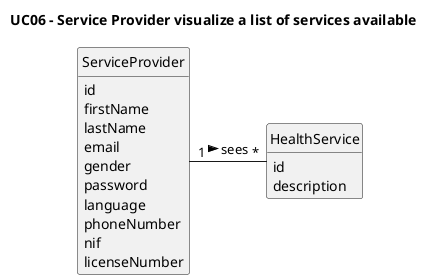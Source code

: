 @startuml
skinparam monochrome true
skinparam packageStyle rectangle
skinparam shadowing false

skinparam classAttributeIconSize 0

hide circle
hide methods

title UC06 - Service Provider visualize a list of services available

class ServiceProvider {
    id
    firstName
    lastName
    email
    gender
    password
    language
    phoneNumber
    nif
    licenseNumber
}

class HealthService {
    id
    description
}

ServiceProvider "1   " - "   *" HealthService : sees >

@enduml